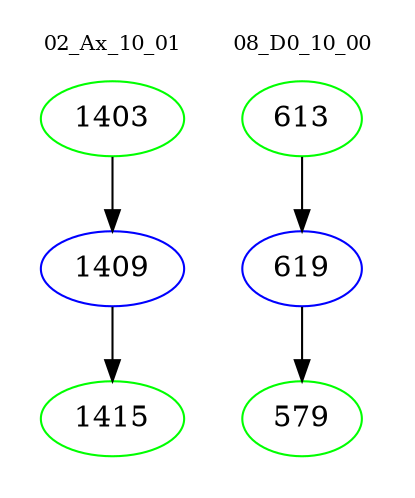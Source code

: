 digraph{
subgraph cluster_0 {
color = white
label = "02_Ax_10_01";
fontsize=10;
T0_1403 [label="1403", color="green"]
T0_1403 -> T0_1409 [color="black"]
T0_1409 [label="1409", color="blue"]
T0_1409 -> T0_1415 [color="black"]
T0_1415 [label="1415", color="green"]
}
subgraph cluster_1 {
color = white
label = "08_D0_10_00";
fontsize=10;
T1_613 [label="613", color="green"]
T1_613 -> T1_619 [color="black"]
T1_619 [label="619", color="blue"]
T1_619 -> T1_579 [color="black"]
T1_579 [label="579", color="green"]
}
}
